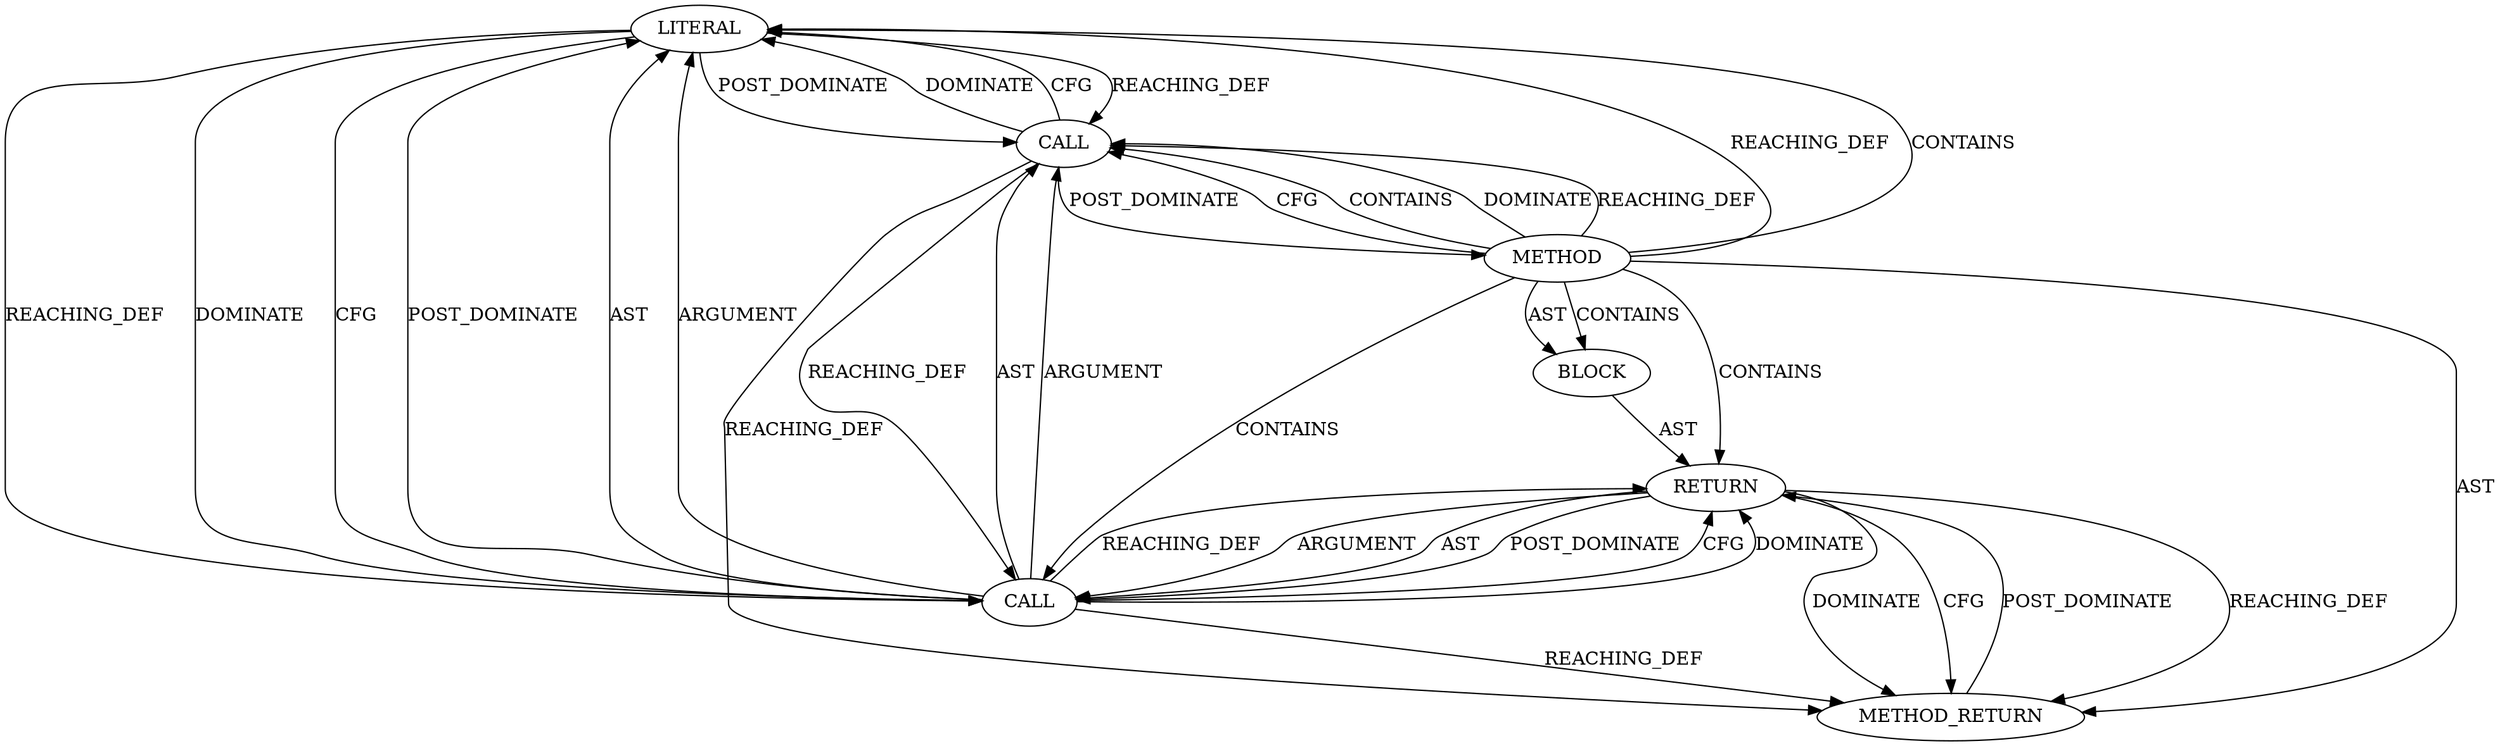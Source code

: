 digraph {
  17 [label=LITERAL ORDER=2 ARGUMENT_INDEX=2 CODE="100" COLUMN_NUMBER=21 LINE_NUMBER=5 TYPE_FULL_NAME="int"]
  16 [label=CALL ORDER=1 ARGUMENT_INDEX=1 CODE="rand()" COLUMN_NUMBER=12 METHOD_FULL_NAME="rand" LINE_NUMBER=5 TYPE_FULL_NAME="<empty>" DISPATCH_TYPE="STATIC_DISPATCH" SIGNATURE="" NAME="rand"]
  15 [label=CALL ORDER=1 ARGUMENT_INDEX=-1 CODE="rand() % 100" COLUMN_NUMBER=12 METHOD_FULL_NAME="<operator>.modulo" LINE_NUMBER=5 TYPE_FULL_NAME="<empty>" DISPATCH_TYPE="STATIC_DISPATCH" SIGNATURE="" NAME="<operator>.modulo"]
  18 [label=METHOD_RETURN ORDER=2 CODE="RET" COLUMN_NUMBER=1 LINE_NUMBER=4 TYPE_FULL_NAME="int" EVALUATION_STRATEGY="BY_VALUE"]
  13 [label=BLOCK ORDER=1 ARGUMENT_INDEX=-1 CODE="{
    return rand() % 100;
}" COLUMN_NUMBER=28 LINE_NUMBER=4 TYPE_FULL_NAME="void"]
  14 [label=RETURN ORDER=1 ARGUMENT_INDEX=-1 CODE="return rand() % 100;" COLUMN_NUMBER=5 LINE_NUMBER=5]
  12 [label=METHOD COLUMN_NUMBER=1 LINE_NUMBER=4 COLUMN_NUMBER_END=1 IS_EXTERNAL=false SIGNATURE="int generateRandomNumber ()" NAME="generateRandomNumber" AST_PARENT_TYPE="TYPE_DECL" AST_PARENT_FULL_NAME="my-BUFFER_OVERFLOW-multi_function.c:<global>" ORDER=1 CODE="int generateRandomNumber() {
    return rand() % 100;
}" FULL_NAME="generateRandomNumber" LINE_NUMBER_END=6 FILENAME="my-BUFFER_OVERFLOW-multi_function.c"]
  15 -> 16 [label=AST ]
  15 -> 14 [label=CFG ]
  15 -> 16 [label=ARGUMENT ]
  17 -> 15 [label=REACHING_DEF VARIABLE="100"]
  12 -> 13 [label=CONTAINS ]
  16 -> 17 [label=DOMINATE ]
  15 -> 17 [label=POST_DOMINATE ]
  12 -> 16 [label=CFG ]
  17 -> 15 [label=DOMINATE ]
  12 -> 16 [label=CONTAINS ]
  14 -> 18 [label=REACHING_DEF VARIABLE="<RET>"]
  15 -> 14 [label=DOMINATE ]
  12 -> 16 [label=DOMINATE ]
  13 -> 14 [label=AST ]
  16 -> 15 [label=REACHING_DEF VARIABLE="rand()"]
  14 -> 15 [label=POST_DOMINATE ]
  14 -> 15 [label=ARGUMENT ]
  15 -> 18 [label=REACHING_DEF VARIABLE="rand() % 100"]
  15 -> 17 [label=AST ]
  14 -> 18 [label=DOMINATE ]
  12 -> 14 [label=CONTAINS ]
  12 -> 18 [label=AST ]
  12 -> 13 [label=AST ]
  12 -> 16 [label=REACHING_DEF VARIABLE=""]
  16 -> 18 [label=REACHING_DEF VARIABLE="rand()"]
  12 -> 15 [label=CONTAINS ]
  12 -> 17 [label=REACHING_DEF VARIABLE=""]
  17 -> 15 [label=CFG ]
  12 -> 17 [label=CONTAINS ]
  18 -> 14 [label=POST_DOMINATE ]
  14 -> 15 [label=AST ]
  17 -> 16 [label=REACHING_DEF VARIABLE="100"]
  16 -> 17 [label=CFG ]
  15 -> 14 [label=REACHING_DEF VARIABLE="rand() % 100"]
  16 -> 12 [label=POST_DOMINATE ]
  17 -> 16 [label=POST_DOMINATE ]
  14 -> 18 [label=CFG ]
  15 -> 17 [label=ARGUMENT ]
}

